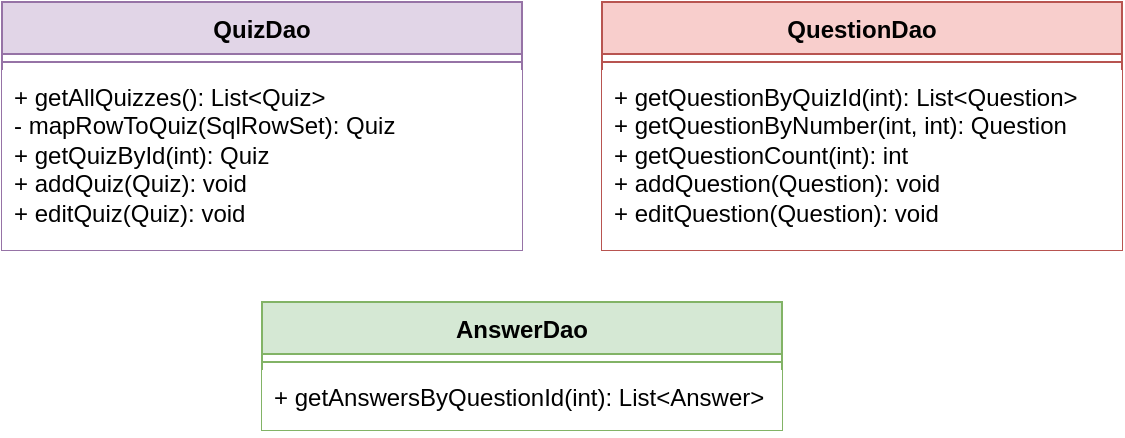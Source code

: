 <mxfile version="24.7.12" pages="4">
  <diagram name="DAO" id="soAHGk2RVzTfSG60JoRj">
    <mxGraphModel dx="792" dy="521" grid="1" gridSize="10" guides="1" tooltips="1" connect="1" arrows="1" fold="1" page="1" pageScale="1" pageWidth="850" pageHeight="1100" math="0" shadow="0">
      <root>
        <mxCell id="0" />
        <mxCell id="1" parent="0" />
        <mxCell id="ma_Q9DZkDKL9ylNNWQoM-1" value="QuizDao" style="swimlane;fontStyle=1;align=center;verticalAlign=top;childLayout=stackLayout;horizontal=1;startSize=26;horizontalStack=0;resizeParent=1;resizeParentMax=0;resizeLast=0;collapsible=1;marginBottom=0;whiteSpace=wrap;html=1;fillColor=#e1d5e7;strokeColor=#9673a6;" parent="1" vertex="1">
          <mxGeometry x="80" y="80" width="260" height="124" as="geometry" />
        </mxCell>
        <mxCell id="ma_Q9DZkDKL9ylNNWQoM-3" value="" style="line;strokeWidth=1;fillColor=none;align=left;verticalAlign=middle;spacingTop=-1;spacingLeft=3;spacingRight=3;rotatable=0;labelPosition=right;points=[];portConstraint=eastwest;strokeColor=inherit;" parent="ma_Q9DZkDKL9ylNNWQoM-1" vertex="1">
          <mxGeometry y="26" width="260" height="8" as="geometry" />
        </mxCell>
        <mxCell id="ma_Q9DZkDKL9ylNNWQoM-4" value="+ getAllQuizzes(): List&amp;lt;Quiz&amp;gt;&lt;div&gt;- mapRowToQuiz(SqlRowSet): Quiz&lt;/div&gt;&lt;div&gt;+ getQuizById(int): Quiz&lt;/div&gt;&lt;div&gt;+ addQuiz(Quiz): void&lt;/div&gt;&lt;div&gt;+ editQuiz(Quiz): void&lt;/div&gt;" style="text;strokeColor=none;fillColor=default;align=left;verticalAlign=top;spacingLeft=4;spacingRight=4;overflow=hidden;rotatable=0;points=[[0,0.5],[1,0.5]];portConstraint=eastwest;whiteSpace=wrap;html=1;" parent="ma_Q9DZkDKL9ylNNWQoM-1" vertex="1">
          <mxGeometry y="34" width="260" height="90" as="geometry" />
        </mxCell>
        <mxCell id="ma_Q9DZkDKL9ylNNWQoM-5" value="QuestionDao" style="swimlane;fontStyle=1;align=center;verticalAlign=top;childLayout=stackLayout;horizontal=1;startSize=26;horizontalStack=0;resizeParent=1;resizeParentMax=0;resizeLast=0;collapsible=1;marginBottom=0;whiteSpace=wrap;html=1;fillColor=#f8cecc;strokeColor=#b85450;" parent="1" vertex="1">
          <mxGeometry x="380" y="80" width="260" height="124" as="geometry" />
        </mxCell>
        <mxCell id="ma_Q9DZkDKL9ylNNWQoM-7" value="" style="line;strokeWidth=1;fillColor=none;align=left;verticalAlign=middle;spacingTop=-1;spacingLeft=3;spacingRight=3;rotatable=0;labelPosition=right;points=[];portConstraint=eastwest;strokeColor=inherit;" parent="ma_Q9DZkDKL9ylNNWQoM-5" vertex="1">
          <mxGeometry y="26" width="260" height="8" as="geometry" />
        </mxCell>
        <mxCell id="ma_Q9DZkDKL9ylNNWQoM-8" value="+ getQuestionByQuizId(int): List&amp;lt;Question&amp;gt;&lt;div&gt;+ getQuestionByNumber(int, int): Question&lt;/div&gt;&lt;div&gt;+ getQuestionCount(int): int&lt;/div&gt;&lt;div&gt;+ addQuestion(Question): void&lt;/div&gt;&lt;div&gt;+ editQuestion(Question): void&lt;/div&gt;" style="text;strokeColor=none;fillColor=default;align=left;verticalAlign=top;spacingLeft=4;spacingRight=4;overflow=hidden;rotatable=0;points=[[0,0.5],[1,0.5]];portConstraint=eastwest;whiteSpace=wrap;html=1;" parent="ma_Q9DZkDKL9ylNNWQoM-5" vertex="1">
          <mxGeometry y="34" width="260" height="90" as="geometry" />
        </mxCell>
        <mxCell id="ma_Q9DZkDKL9ylNNWQoM-9" value="AnswerDao" style="swimlane;fontStyle=1;align=center;verticalAlign=top;childLayout=stackLayout;horizontal=1;startSize=26;horizontalStack=0;resizeParent=1;resizeParentMax=0;resizeLast=0;collapsible=1;marginBottom=0;whiteSpace=wrap;html=1;fillColor=#d5e8d4;strokeColor=#82b366;" parent="1" vertex="1">
          <mxGeometry x="210" y="230" width="260" height="64" as="geometry" />
        </mxCell>
        <mxCell id="ma_Q9DZkDKL9ylNNWQoM-11" value="" style="line;strokeWidth=1;fillColor=none;align=left;verticalAlign=middle;spacingTop=-1;spacingLeft=3;spacingRight=3;rotatable=0;labelPosition=right;points=[];portConstraint=eastwest;strokeColor=inherit;" parent="ma_Q9DZkDKL9ylNNWQoM-9" vertex="1">
          <mxGeometry y="26" width="260" height="8" as="geometry" />
        </mxCell>
        <mxCell id="ma_Q9DZkDKL9ylNNWQoM-12" value="+ getAnswersByQuestionId(int): List&amp;lt;Answer&amp;gt;" style="text;strokeColor=none;fillColor=default;align=left;verticalAlign=top;spacingLeft=4;spacingRight=4;overflow=hidden;rotatable=0;points=[[0,0.5],[1,0.5]];portConstraint=eastwest;whiteSpace=wrap;html=1;" parent="ma_Q9DZkDKL9ylNNWQoM-9" vertex="1">
          <mxGeometry y="34" width="260" height="30" as="geometry" />
        </mxCell>
      </root>
    </mxGraphModel>
  </diagram>
  <diagram id="ls7WrLQnNKbi1zV_KO7f" name="Controllers">
    <mxGraphModel dx="746" dy="491" grid="1" gridSize="10" guides="1" tooltips="1" connect="1" arrows="1" fold="1" page="1" pageScale="1" pageWidth="850" pageHeight="1100" math="0" shadow="0">
      <root>
        <mxCell id="0" />
        <mxCell id="1" parent="0" />
        <mxCell id="rYNKQTvkHmhM2e4mNmR0-1" value="HomeController" style="swimlane;fontStyle=1;align=center;verticalAlign=top;childLayout=stackLayout;horizontal=1;startSize=26;horizontalStack=0;resizeParent=1;resizeParentMax=0;resizeLast=0;collapsible=1;marginBottom=0;whiteSpace=wrap;html=1;" parent="1" vertex="1">
          <mxGeometry x="120" y="80" width="300" height="86" as="geometry" />
        </mxCell>
        <mxCell id="rYNKQTvkHmhM2e4mNmR0-2" value="- quizDao: QuizDao" style="text;strokeColor=none;fillColor=none;align=left;verticalAlign=top;spacingLeft=4;spacingRight=4;overflow=hidden;rotatable=0;points=[[0,0.5],[1,0.5]];portConstraint=eastwest;whiteSpace=wrap;html=1;" parent="rYNKQTvkHmhM2e4mNmR0-1" vertex="1">
          <mxGeometry y="26" width="300" height="26" as="geometry" />
        </mxCell>
        <mxCell id="rYNKQTvkHmhM2e4mNmR0-3" value="" style="line;strokeWidth=1;fillColor=none;align=left;verticalAlign=middle;spacingTop=-1;spacingLeft=3;spacingRight=3;rotatable=0;labelPosition=right;points=[];portConstraint=eastwest;strokeColor=inherit;" parent="rYNKQTvkHmhM2e4mNmR0-1" vertex="1">
          <mxGeometry y="52" width="300" height="8" as="geometry" />
        </mxCell>
        <mxCell id="rYNKQTvkHmhM2e4mNmR0-4" value="+ index(Model): String" style="text;strokeColor=none;fillColor=none;align=left;verticalAlign=top;spacingLeft=4;spacingRight=4;overflow=hidden;rotatable=0;points=[[0,0.5],[1,0.5]];portConstraint=eastwest;whiteSpace=wrap;html=1;" parent="rYNKQTvkHmhM2e4mNmR0-1" vertex="1">
          <mxGeometry y="60" width="300" height="26" as="geometry" />
        </mxCell>
        <mxCell id="rYNKQTvkHmhM2e4mNmR0-5" value="DetailController" style="swimlane;fontStyle=1;align=center;verticalAlign=top;childLayout=stackLayout;horizontal=1;startSize=26;horizontalStack=0;resizeParent=1;resizeParentMax=0;resizeLast=0;collapsible=1;marginBottom=0;whiteSpace=wrap;html=1;" parent="1" vertex="1">
          <mxGeometry x="120" y="300" width="300" height="86" as="geometry" />
        </mxCell>
        <mxCell id="rYNKQTvkHmhM2e4mNmR0-6" value="- quizDao: QuizDao" style="text;strokeColor=none;fillColor=none;align=left;verticalAlign=top;spacingLeft=4;spacingRight=4;overflow=hidden;rotatable=0;points=[[0,0.5],[1,0.5]];portConstraint=eastwest;whiteSpace=wrap;html=1;" parent="rYNKQTvkHmhM2e4mNmR0-5" vertex="1">
          <mxGeometry y="26" width="300" height="26" as="geometry" />
        </mxCell>
        <mxCell id="rYNKQTvkHmhM2e4mNmR0-7" value="" style="line;strokeWidth=1;fillColor=none;align=left;verticalAlign=middle;spacingTop=-1;spacingLeft=3;spacingRight=3;rotatable=0;labelPosition=right;points=[];portConstraint=eastwest;strokeColor=inherit;" parent="rYNKQTvkHmhM2e4mNmR0-5" vertex="1">
          <mxGeometry y="52" width="300" height="8" as="geometry" />
        </mxCell>
        <mxCell id="rYNKQTvkHmhM2e4mNmR0-8" value="+ getQuizName(Model): String" style="text;strokeColor=none;fillColor=none;align=left;verticalAlign=top;spacingLeft=4;spacingRight=4;overflow=hidden;rotatable=0;points=[[0,0.5],[1,0.5]];portConstraint=eastwest;whiteSpace=wrap;html=1;" parent="rYNKQTvkHmhM2e4mNmR0-5" vertex="1">
          <mxGeometry y="60" width="300" height="26" as="geometry" />
        </mxCell>
        <mxCell id="rYNKQTvkHmhM2e4mNmR0-9" value="QuizManagementController" style="swimlane;fontStyle=1;align=center;verticalAlign=top;childLayout=stackLayout;horizontal=1;startSize=26;horizontalStack=0;resizeParent=1;resizeParentMax=0;resizeLast=0;collapsible=1;marginBottom=0;whiteSpace=wrap;html=1;" parent="1" vertex="1">
          <mxGeometry x="440" y="190" width="300" height="86" as="geometry" />
        </mxCell>
        <mxCell id="rYNKQTvkHmhM2e4mNmR0-10" value="- quizDao: QuizDao" style="text;strokeColor=none;fillColor=none;align=left;verticalAlign=top;spacingLeft=4;spacingRight=4;overflow=hidden;rotatable=0;points=[[0,0.5],[1,0.5]];portConstraint=eastwest;whiteSpace=wrap;html=1;" parent="rYNKQTvkHmhM2e4mNmR0-9" vertex="1">
          <mxGeometry y="26" width="300" height="26" as="geometry" />
        </mxCell>
        <mxCell id="rYNKQTvkHmhM2e4mNmR0-11" value="" style="line;strokeWidth=1;fillColor=none;align=left;verticalAlign=middle;spacingTop=-1;spacingLeft=3;spacingRight=3;rotatable=0;labelPosition=right;points=[];portConstraint=eastwest;strokeColor=inherit;" parent="rYNKQTvkHmhM2e4mNmR0-9" vertex="1">
          <mxGeometry y="52" width="300" height="8" as="geometry" />
        </mxCell>
        <mxCell id="rYNKQTvkHmhM2e4mNmR0-12" value="+ getQuizQuestionAnswer(Model): String" style="text;strokeColor=none;fillColor=none;align=left;verticalAlign=top;spacingLeft=4;spacingRight=4;overflow=hidden;rotatable=0;points=[[0,0.5],[1,0.5]];portConstraint=eastwest;whiteSpace=wrap;html=1;" parent="rYNKQTvkHmhM2e4mNmR0-9" vertex="1">
          <mxGeometry y="60" width="300" height="26" as="geometry" />
        </mxCell>
        <mxCell id="rYNKQTvkHmhM2e4mNmR0-13" value="QuizPageApiController" style="swimlane;fontStyle=1;align=center;verticalAlign=top;childLayout=stackLayout;horizontal=1;startSize=26;horizontalStack=0;resizeParent=1;resizeParentMax=0;resizeLast=0;collapsible=1;marginBottom=0;whiteSpace=wrap;html=1;" parent="1" vertex="1">
          <mxGeometry x="120" y="190" width="300" height="86" as="geometry" />
        </mxCell>
        <mxCell id="rYNKQTvkHmhM2e4mNmR0-14" value="- quizDao: QuizDao" style="text;strokeColor=none;fillColor=none;align=left;verticalAlign=top;spacingLeft=4;spacingRight=4;overflow=hidden;rotatable=0;points=[[0,0.5],[1,0.5]];portConstraint=eastwest;whiteSpace=wrap;html=1;" parent="rYNKQTvkHmhM2e4mNmR0-13" vertex="1">
          <mxGeometry y="26" width="300" height="26" as="geometry" />
        </mxCell>
        <mxCell id="rYNKQTvkHmhM2e4mNmR0-15" value="" style="line;strokeWidth=1;fillColor=none;align=left;verticalAlign=middle;spacingTop=-1;spacingLeft=3;spacingRight=3;rotatable=0;labelPosition=right;points=[];portConstraint=eastwest;strokeColor=inherit;" parent="rYNKQTvkHmhM2e4mNmR0-13" vertex="1">
          <mxGeometry y="52" width="300" height="8" as="geometry" />
        </mxCell>
        <mxCell id="rYNKQTvkHmhM2e4mNmR0-16" value="+ getResults(Model): String" style="text;strokeColor=none;fillColor=none;align=left;verticalAlign=top;spacingLeft=4;spacingRight=4;overflow=hidden;rotatable=0;points=[[0,0.5],[1,0.5]];portConstraint=eastwest;whiteSpace=wrap;html=1;" parent="rYNKQTvkHmhM2e4mNmR0-13" vertex="1">
          <mxGeometry y="60" width="300" height="26" as="geometry" />
        </mxCell>
        <mxCell id="Pb5JCV2al7-6g1U-EFZV-1" value="QuizPageController" style="swimlane;fontStyle=1;align=center;verticalAlign=top;childLayout=stackLayout;horizontal=1;startSize=26;horizontalStack=0;resizeParent=1;resizeParentMax=0;resizeLast=0;collapsible=1;marginBottom=0;whiteSpace=wrap;html=1;" vertex="1" parent="1">
          <mxGeometry x="440" y="80" width="300" height="86" as="geometry" />
        </mxCell>
        <mxCell id="Pb5JCV2al7-6g1U-EFZV-2" value="- quizDao: QuizDao" style="text;strokeColor=none;fillColor=none;align=left;verticalAlign=top;spacingLeft=4;spacingRight=4;overflow=hidden;rotatable=0;points=[[0,0.5],[1,0.5]];portConstraint=eastwest;whiteSpace=wrap;html=1;" vertex="1" parent="Pb5JCV2al7-6g1U-EFZV-1">
          <mxGeometry y="26" width="300" height="26" as="geometry" />
        </mxCell>
        <mxCell id="Pb5JCV2al7-6g1U-EFZV-3" value="" style="line;strokeWidth=1;fillColor=none;align=left;verticalAlign=middle;spacingTop=-1;spacingLeft=3;spacingRight=3;rotatable=0;labelPosition=right;points=[];portConstraint=eastwest;strokeColor=inherit;" vertex="1" parent="Pb5JCV2al7-6g1U-EFZV-1">
          <mxGeometry y="52" width="300" height="8" as="geometry" />
        </mxCell>
        <mxCell id="Pb5JCV2al7-6g1U-EFZV-4" value="+ getResults(Model): String" style="text;strokeColor=none;fillColor=none;align=left;verticalAlign=top;spacingLeft=4;spacingRight=4;overflow=hidden;rotatable=0;points=[[0,0.5],[1,0.5]];portConstraint=eastwest;whiteSpace=wrap;html=1;" vertex="1" parent="Pb5JCV2al7-6g1U-EFZV-1">
          <mxGeometry y="60" width="300" height="26" as="geometry" />
        </mxCell>
      </root>
    </mxGraphModel>
  </diagram>
  <diagram id="5lG9NFBBTzyL8iOjgaDS" name="WebPage Flow">
    <mxGraphModel dx="1306" dy="860" grid="1" gridSize="10" guides="1" tooltips="1" connect="1" arrows="1" fold="1" page="1" pageScale="1" pageWidth="1100" pageHeight="850" math="0" shadow="0">
      <root>
        <mxCell id="0" />
        <mxCell id="1" parent="0" />
        <mxCell id="wulPoyFBWI3JxSMRjzNL-3" value="" style="edgeStyle=orthogonalEdgeStyle;rounded=0;orthogonalLoop=1;jettySize=auto;html=1;" parent="1" source="wulPoyFBWI3JxSMRjzNL-1" target="wulPoyFBWI3JxSMRjzNL-2" edge="1">
          <mxGeometry relative="1" as="geometry" />
        </mxCell>
        <mxCell id="wulPoyFBWI3JxSMRjzNL-5" value="" style="edgeStyle=orthogonalEdgeStyle;rounded=0;orthogonalLoop=1;jettySize=auto;html=1;" parent="1" source="wulPoyFBWI3JxSMRjzNL-1" target="wulPoyFBWI3JxSMRjzNL-4" edge="1">
          <mxGeometry relative="1" as="geometry" />
        </mxCell>
        <mxCell id="wulPoyFBWI3JxSMRjzNL-1" value="Home Page" style="html=1;whiteSpace=wrap;fillColor=#dae8fc;strokeColor=#6c8ebf;" parent="1" vertex="1">
          <mxGeometry x="190" y="170" width="110" height="50" as="geometry" />
        </mxCell>
        <mxCell id="wulPoyFBWI3JxSMRjzNL-11" value="" style="edgeStyle=orthogonalEdgeStyle;rounded=0;orthogonalLoop=1;jettySize=auto;html=1;" parent="1" source="wulPoyFBWI3JxSMRjzNL-2" target="wulPoyFBWI3JxSMRjzNL-10" edge="1">
          <mxGeometry relative="1" as="geometry" />
        </mxCell>
        <mxCell id="wulPoyFBWI3JxSMRjzNL-2" value="Quiz 2" style="whiteSpace=wrap;html=1;" parent="1" vertex="1">
          <mxGeometry x="310" y="240" width="120" height="60" as="geometry" />
        </mxCell>
        <mxCell id="wulPoyFBWI3JxSMRjzNL-7" value="" style="edgeStyle=orthogonalEdgeStyle;rounded=0;orthogonalLoop=1;jettySize=auto;html=1;" parent="1" source="wulPoyFBWI3JxSMRjzNL-4" target="wulPoyFBWI3JxSMRjzNL-6" edge="1">
          <mxGeometry relative="1" as="geometry" />
        </mxCell>
        <mxCell id="wulPoyFBWI3JxSMRjzNL-4" value="Quiz 1" style="whiteSpace=wrap;html=1;" parent="1" vertex="1">
          <mxGeometry x="60" y="240" width="120" height="60" as="geometry" />
        </mxCell>
        <mxCell id="wulPoyFBWI3JxSMRjzNL-9" value="" style="edgeStyle=orthogonalEdgeStyle;rounded=0;orthogonalLoop=1;jettySize=auto;html=1;" parent="1" source="wulPoyFBWI3JxSMRjzNL-6" target="wulPoyFBWI3JxSMRjzNL-8" edge="1">
          <mxGeometry relative="1" as="geometry" />
        </mxCell>
        <mxCell id="wulPoyFBWI3JxSMRjzNL-6" value="Question &amp;amp; Answer" style="whiteSpace=wrap;html=1;" parent="1" vertex="1">
          <mxGeometry x="60" y="330" width="120" height="60" as="geometry" />
        </mxCell>
        <mxCell id="wulPoyFBWI3JxSMRjzNL-8" value="Result" style="whiteSpace=wrap;html=1;" parent="1" vertex="1">
          <mxGeometry x="60" y="420" width="120" height="60" as="geometry" />
        </mxCell>
        <mxCell id="wulPoyFBWI3JxSMRjzNL-13" value="" style="edgeStyle=orthogonalEdgeStyle;rounded=0;orthogonalLoop=1;jettySize=auto;html=1;" parent="1" source="wulPoyFBWI3JxSMRjzNL-10" target="wulPoyFBWI3JxSMRjzNL-12" edge="1">
          <mxGeometry relative="1" as="geometry" />
        </mxCell>
        <mxCell id="wulPoyFBWI3JxSMRjzNL-10" value="Question &amp;amp; Answer" style="whiteSpace=wrap;html=1;" parent="1" vertex="1">
          <mxGeometry x="310" y="330" width="120" height="60" as="geometry" />
        </mxCell>
        <mxCell id="wulPoyFBWI3JxSMRjzNL-12" value="Result" style="whiteSpace=wrap;html=1;" parent="1" vertex="1">
          <mxGeometry x="310" y="420" width="120" height="60" as="geometry" />
        </mxCell>
        <mxCell id="RQixRNtty0hlfD8ZV_bc-3" value="" style="edgeStyle=orthogonalEdgeStyle;rounded=0;orthogonalLoop=1;jettySize=auto;html=1;" parent="1" source="RQixRNtty0hlfD8ZV_bc-1" target="RQixRNtty0hlfD8ZV_bc-2" edge="1">
          <mxGeometry relative="1" as="geometry" />
        </mxCell>
        <mxCell id="RQixRNtty0hlfD8ZV_bc-5" value="" style="edgeStyle=orthogonalEdgeStyle;rounded=0;orthogonalLoop=1;jettySize=auto;html=1;" parent="1" source="RQixRNtty0hlfD8ZV_bc-1" target="RQixRNtty0hlfD8ZV_bc-4" edge="1">
          <mxGeometry relative="1" as="geometry" />
        </mxCell>
        <mxCell id="RQixRNtty0hlfD8ZV_bc-7" value="" style="edgeStyle=orthogonalEdgeStyle;rounded=0;orthogonalLoop=1;jettySize=auto;html=1;" parent="1" source="RQixRNtty0hlfD8ZV_bc-1" target="RQixRNtty0hlfD8ZV_bc-6" edge="1">
          <mxGeometry relative="1" as="geometry" />
        </mxCell>
        <mxCell id="RQixRNtty0hlfD8ZV_bc-1" value="Quizzes" style="html=1;whiteSpace=wrap;fillColor=#d5e8d4;strokeColor=#82b366;" parent="1" vertex="1">
          <mxGeometry x="640" y="170" width="110" height="50" as="geometry" />
        </mxCell>
        <mxCell id="RQixRNtty0hlfD8ZV_bc-2" value="Edit Quiz" style="whiteSpace=wrap;html=1;" parent="1" vertex="1">
          <mxGeometry x="635" y="260" width="120" height="60" as="geometry" />
        </mxCell>
        <mxCell id="RQixRNtty0hlfD8ZV_bc-4" value="Add Quiz" style="whiteSpace=wrap;html=1;" parent="1" vertex="1">
          <mxGeometry x="470" y="260" width="120" height="60" as="geometry" />
        </mxCell>
        <mxCell id="RQixRNtty0hlfD8ZV_bc-9" value="" style="edgeStyle=orthogonalEdgeStyle;rounded=0;orthogonalLoop=1;jettySize=auto;html=1;" parent="1" source="RQixRNtty0hlfD8ZV_bc-6" target="RQixRNtty0hlfD8ZV_bc-8" edge="1">
          <mxGeometry relative="1" as="geometry">
            <Array as="points">
              <mxPoint x="830" y="340" />
              <mxPoint x="710" y="340" />
            </Array>
          </mxGeometry>
        </mxCell>
        <mxCell id="RQixRNtty0hlfD8ZV_bc-11" value="" style="edgeStyle=orthogonalEdgeStyle;rounded=0;orthogonalLoop=1;jettySize=auto;html=1;" parent="1" source="RQixRNtty0hlfD8ZV_bc-6" target="RQixRNtty0hlfD8ZV_bc-10" edge="1">
          <mxGeometry relative="1" as="geometry">
            <Array as="points">
              <mxPoint x="860" y="340" />
              <mxPoint x="860" y="340" />
            </Array>
          </mxGeometry>
        </mxCell>
        <mxCell id="NCMAyPPC_KEb3NLt_X_V-5" value="" style="edgeStyle=orthogonalEdgeStyle;rounded=0;orthogonalLoop=1;jettySize=auto;html=1;exitX=0.75;exitY=1;exitDx=0;exitDy=0;" edge="1" parent="1" source="RQixRNtty0hlfD8ZV_bc-6" target="NCMAyPPC_KEb3NLt_X_V-4">
          <mxGeometry relative="1" as="geometry">
            <Array as="points">
              <mxPoint x="900" y="320" />
              <mxPoint x="900" y="340" />
              <mxPoint x="1010" y="340" />
            </Array>
          </mxGeometry>
        </mxCell>
        <mxCell id="RQixRNtty0hlfD8ZV_bc-6" value="Quiz Details" style="whiteSpace=wrap;html=1;fillColor=#d5e8d4;strokeColor=#82b366;" parent="1" vertex="1">
          <mxGeometry x="800" y="260" width="120" height="60" as="geometry" />
        </mxCell>
        <mxCell id="RQixRNtty0hlfD8ZV_bc-8" value="Add Question" style="whiteSpace=wrap;html=1;" parent="1" vertex="1">
          <mxGeometry x="650" y="360" width="120" height="60" as="geometry" />
        </mxCell>
        <mxCell id="RQixRNtty0hlfD8ZV_bc-10" value="Edit Question" style="whiteSpace=wrap;html=1;" parent="1" vertex="1">
          <mxGeometry x="800" y="360" width="120" height="60" as="geometry" />
        </mxCell>
        <mxCell id="NCMAyPPC_KEb3NLt_X_V-2" style="edgeStyle=orthogonalEdgeStyle;rounded=0;orthogonalLoop=1;jettySize=auto;html=1;exitX=0;exitY=1;exitDx=0;exitDy=0;entryX=0.5;entryY=0;entryDx=0;entryDy=0;" edge="1" parent="1" source="NCMAyPPC_KEb3NLt_X_V-1" target="wulPoyFBWI3JxSMRjzNL-1">
          <mxGeometry relative="1" as="geometry">
            <Array as="points">
              <mxPoint x="400" y="120" />
              <mxPoint x="400" y="145" />
              <mxPoint x="245" y="145" />
            </Array>
          </mxGeometry>
        </mxCell>
        <mxCell id="NCMAyPPC_KEb3NLt_X_V-3" style="edgeStyle=orthogonalEdgeStyle;rounded=0;orthogonalLoop=1;jettySize=auto;html=1;exitX=1;exitY=1;exitDx=0;exitDy=0;entryX=0.5;entryY=0;entryDx=0;entryDy=0;" edge="1" parent="1" source="NCMAyPPC_KEb3NLt_X_V-1" target="RQixRNtty0hlfD8ZV_bc-1">
          <mxGeometry relative="1" as="geometry">
            <Array as="points">
              <mxPoint x="540" y="120" />
              <mxPoint x="540" y="145" />
              <mxPoint x="695" y="145" />
            </Array>
          </mxGeometry>
        </mxCell>
        <mxCell id="NCMAyPPC_KEb3NLt_X_V-1" value="Navigation Bar" style="rounded=0;whiteSpace=wrap;html=1;fillColor=#fff2cc;strokeColor=#d6b656;" vertex="1" parent="1">
          <mxGeometry x="230" y="60" width="480" height="60" as="geometry" />
        </mxCell>
        <mxCell id="NCMAyPPC_KEb3NLt_X_V-4" value="Question Details" style="whiteSpace=wrap;html=1;fillColor=#d5e8d4;strokeColor=#82b366;" vertex="1" parent="1">
          <mxGeometry x="950" y="360" width="120" height="60" as="geometry" />
        </mxCell>
      </root>
    </mxGraphModel>
  </diagram>
  <diagram id="V1u8Yhb5SG6OiQEIfKNM" name="Database Diagrams">
    <mxGraphModel dx="1306" dy="860" grid="1" gridSize="10" guides="1" tooltips="1" connect="1" arrows="1" fold="1" page="1" pageScale="1" pageWidth="850" pageHeight="1100" background="#ffffff" math="0" shadow="0">
      <root>
        <mxCell id="0" />
        <mxCell id="1" parent="0" />
        <mxCell id="GBU3BBBHvTTnTFM9qpi5-10" value="Quiz" style="shape=table;startSize=30;container=1;collapsible=1;childLayout=tableLayout;fixedRows=1;rowLines=0;fontStyle=1;align=center;resizeLast=1;html=1;fillColor=#e1d5e7;strokeColor=#9673a6;" parent="1" vertex="1">
          <mxGeometry x="150" y="230" width="280" height="120" as="geometry" />
        </mxCell>
        <mxCell id="GBU3BBBHvTTnTFM9qpi5-11" value="" style="shape=tableRow;horizontal=0;startSize=0;swimlaneHead=0;swimlaneBody=0;fillColor=none;collapsible=0;dropTarget=0;points=[[0,0.5],[1,0.5]];portConstraint=eastwest;top=0;left=0;right=0;bottom=1;" parent="GBU3BBBHvTTnTFM9qpi5-10" vertex="1">
          <mxGeometry y="30" width="280" height="30" as="geometry" />
        </mxCell>
        <mxCell id="GBU3BBBHvTTnTFM9qpi5-12" value="PK" style="shape=partialRectangle;connectable=0;fillColor=#e1d5e7;top=0;left=0;bottom=0;right=0;fontStyle=1;overflow=hidden;whiteSpace=wrap;html=1;strokeColor=#9673a6;" parent="GBU3BBBHvTTnTFM9qpi5-11" vertex="1">
          <mxGeometry width="30" height="30" as="geometry">
            <mxRectangle width="30" height="30" as="alternateBounds" />
          </mxGeometry>
        </mxCell>
        <mxCell id="GBU3BBBHvTTnTFM9qpi5-13" value="quiz_id" style="shape=partialRectangle;connectable=0;fillColor=none;top=0;left=0;bottom=0;right=0;align=left;spacingLeft=6;fontStyle=1;overflow=hidden;whiteSpace=wrap;html=1;" parent="GBU3BBBHvTTnTFM9qpi5-11" vertex="1">
          <mxGeometry x="30" width="150" height="30" as="geometry">
            <mxRectangle width="150" height="30" as="alternateBounds" />
          </mxGeometry>
        </mxCell>
        <mxCell id="GBU3BBBHvTTnTFM9qpi5-14" value="int" style="shape=partialRectangle;connectable=0;fillColor=none;top=0;left=0;bottom=0;right=0;align=left;spacingLeft=6;fontStyle=1;overflow=hidden;whiteSpace=wrap;html=1;" parent="GBU3BBBHvTTnTFM9qpi5-11" vertex="1">
          <mxGeometry x="180" width="100" height="30" as="geometry">
            <mxRectangle width="100" height="30" as="alternateBounds" />
          </mxGeometry>
        </mxCell>
        <mxCell id="GBU3BBBHvTTnTFM9qpi5-15" value="" style="shape=tableRow;horizontal=0;startSize=0;swimlaneHead=0;swimlaneBody=0;fillColor=none;collapsible=0;dropTarget=0;points=[[0,0.5],[1,0.5]];portConstraint=eastwest;top=0;left=0;right=0;bottom=0;" parent="GBU3BBBHvTTnTFM9qpi5-10" vertex="1">
          <mxGeometry y="60" width="280" height="30" as="geometry" />
        </mxCell>
        <mxCell id="GBU3BBBHvTTnTFM9qpi5-16" value="" style="shape=partialRectangle;connectable=0;fillColor=none;top=0;left=0;bottom=0;right=0;editable=1;overflow=hidden;whiteSpace=wrap;html=1;" parent="GBU3BBBHvTTnTFM9qpi5-15" vertex="1">
          <mxGeometry width="30" height="30" as="geometry">
            <mxRectangle width="30" height="30" as="alternateBounds" />
          </mxGeometry>
        </mxCell>
        <mxCell id="GBU3BBBHvTTnTFM9qpi5-17" value="quiz_title" style="shape=partialRectangle;connectable=0;fillColor=none;top=0;left=0;bottom=0;right=0;align=left;spacingLeft=6;overflow=hidden;whiteSpace=wrap;html=1;" parent="GBU3BBBHvTTnTFM9qpi5-15" vertex="1">
          <mxGeometry x="30" width="150" height="30" as="geometry">
            <mxRectangle width="150" height="30" as="alternateBounds" />
          </mxGeometry>
        </mxCell>
        <mxCell id="GBU3BBBHvTTnTFM9qpi5-18" value="varchar(255)" style="shape=partialRectangle;connectable=0;fillColor=none;top=0;left=0;bottom=0;right=0;align=left;spacingLeft=6;overflow=hidden;whiteSpace=wrap;html=1;" parent="GBU3BBBHvTTnTFM9qpi5-15" vertex="1">
          <mxGeometry x="180" width="100" height="30" as="geometry">
            <mxRectangle width="100" height="30" as="alternateBounds" />
          </mxGeometry>
        </mxCell>
        <mxCell id="GBU3BBBHvTTnTFM9qpi5-19" style="shape=tableRow;horizontal=0;startSize=0;swimlaneHead=0;swimlaneBody=0;fillColor=none;collapsible=0;dropTarget=0;points=[[0,0.5],[1,0.5]];portConstraint=eastwest;top=0;left=0;right=0;bottom=0;" parent="GBU3BBBHvTTnTFM9qpi5-10" vertex="1">
          <mxGeometry y="90" width="280" height="30" as="geometry" />
        </mxCell>
        <mxCell id="GBU3BBBHvTTnTFM9qpi5-20" value="" style="shape=partialRectangle;connectable=0;top=0;left=0;bottom=0;right=0;editable=1;overflow=hidden;whiteSpace=wrap;html=1;fillColor=none;" parent="GBU3BBBHvTTnTFM9qpi5-19" vertex="1">
          <mxGeometry width="30" height="30" as="geometry">
            <mxRectangle width="30" height="30" as="alternateBounds" />
          </mxGeometry>
        </mxCell>
        <mxCell id="GBU3BBBHvTTnTFM9qpi5-21" value="is_live" style="shape=partialRectangle;connectable=0;fillColor=none;top=0;left=0;bottom=0;right=0;align=left;spacingLeft=6;overflow=hidden;whiteSpace=wrap;html=1;" parent="GBU3BBBHvTTnTFM9qpi5-19" vertex="1">
          <mxGeometry x="30" width="150" height="30" as="geometry">
            <mxRectangle width="150" height="30" as="alternateBounds" />
          </mxGeometry>
        </mxCell>
        <mxCell id="GBU3BBBHvTTnTFM9qpi5-22" value="tinyint(1)" style="shape=partialRectangle;connectable=0;fillColor=none;top=0;left=0;bottom=0;right=0;align=left;spacingLeft=6;overflow=hidden;whiteSpace=wrap;html=1;" parent="GBU3BBBHvTTnTFM9qpi5-19" vertex="1">
          <mxGeometry x="180" width="100" height="30" as="geometry">
            <mxRectangle width="100" height="30" as="alternateBounds" />
          </mxGeometry>
        </mxCell>
        <mxCell id="GBU3BBBHvTTnTFM9qpi5-27" value="Question" style="shape=table;startSize=30;container=1;collapsible=1;childLayout=tableLayout;fixedRows=1;rowLines=0;fontStyle=1;align=center;resizeLast=1;html=1;fillColor=#f8cecc;strokeColor=#b85450;" parent="1" vertex="1">
          <mxGeometry x="470" y="230" width="280" height="150" as="geometry" />
        </mxCell>
        <mxCell id="GBU3BBBHvTTnTFM9qpi5-28" value="" style="shape=tableRow;horizontal=0;startSize=0;swimlaneHead=0;swimlaneBody=0;fillColor=none;collapsible=0;dropTarget=0;points=[[0,0.5],[1,0.5]];portConstraint=eastwest;top=0;left=0;right=0;bottom=1;" parent="GBU3BBBHvTTnTFM9qpi5-27" vertex="1">
          <mxGeometry y="30" width="280" height="30" as="geometry" />
        </mxCell>
        <mxCell id="GBU3BBBHvTTnTFM9qpi5-29" value="PK" style="shape=partialRectangle;connectable=0;fillColor=#f8cecc;top=0;left=0;bottom=0;right=0;fontStyle=1;overflow=hidden;whiteSpace=wrap;html=1;strokeColor=#b85450;" parent="GBU3BBBHvTTnTFM9qpi5-28" vertex="1">
          <mxGeometry width="30" height="30" as="geometry">
            <mxRectangle width="30" height="30" as="alternateBounds" />
          </mxGeometry>
        </mxCell>
        <mxCell id="GBU3BBBHvTTnTFM9qpi5-30" value="question_id" style="shape=partialRectangle;connectable=0;fillColor=none;top=0;left=0;bottom=0;right=0;align=left;spacingLeft=6;fontStyle=1;overflow=hidden;whiteSpace=wrap;html=1;" parent="GBU3BBBHvTTnTFM9qpi5-28" vertex="1">
          <mxGeometry x="30" width="150" height="30" as="geometry">
            <mxRectangle width="150" height="30" as="alternateBounds" />
          </mxGeometry>
        </mxCell>
        <mxCell id="GBU3BBBHvTTnTFM9qpi5-31" value="int" style="shape=partialRectangle;connectable=0;fillColor=none;top=0;left=0;bottom=0;right=0;align=left;spacingLeft=6;fontStyle=1;overflow=hidden;whiteSpace=wrap;html=1;" parent="GBU3BBBHvTTnTFM9qpi5-28" vertex="1">
          <mxGeometry x="180" width="100" height="30" as="geometry">
            <mxRectangle width="100" height="30" as="alternateBounds" />
          </mxGeometry>
        </mxCell>
        <mxCell id="GBU3BBBHvTTnTFM9qpi5-32" value="" style="shape=tableRow;horizontal=0;startSize=0;swimlaneHead=0;swimlaneBody=0;fillColor=none;collapsible=0;dropTarget=0;points=[[0,0.5],[1,0.5]];portConstraint=eastwest;top=0;left=0;right=0;bottom=0;" parent="GBU3BBBHvTTnTFM9qpi5-27" vertex="1">
          <mxGeometry y="60" width="280" height="30" as="geometry" />
        </mxCell>
        <mxCell id="GBU3BBBHvTTnTFM9qpi5-33" value="FK" style="shape=partialRectangle;connectable=0;fillColor=none;top=0;left=0;bottom=0;right=0;editable=1;overflow=hidden;whiteSpace=wrap;html=1;" parent="GBU3BBBHvTTnTFM9qpi5-32" vertex="1">
          <mxGeometry width="30" height="30" as="geometry">
            <mxRectangle width="30" height="30" as="alternateBounds" />
          </mxGeometry>
        </mxCell>
        <mxCell id="GBU3BBBHvTTnTFM9qpi5-34" value="quiz_id" style="shape=partialRectangle;connectable=0;fillColor=none;top=0;left=0;bottom=0;right=0;align=left;spacingLeft=6;overflow=hidden;whiteSpace=wrap;html=1;" parent="GBU3BBBHvTTnTFM9qpi5-32" vertex="1">
          <mxGeometry x="30" width="150" height="30" as="geometry">
            <mxRectangle width="150" height="30" as="alternateBounds" />
          </mxGeometry>
        </mxCell>
        <mxCell id="GBU3BBBHvTTnTFM9qpi5-35" value="int" style="shape=partialRectangle;connectable=0;fillColor=none;top=0;left=0;bottom=0;right=0;align=left;spacingLeft=6;overflow=hidden;whiteSpace=wrap;html=1;" parent="GBU3BBBHvTTnTFM9qpi5-32" vertex="1">
          <mxGeometry x="180" width="100" height="30" as="geometry">
            <mxRectangle width="100" height="30" as="alternateBounds" />
          </mxGeometry>
        </mxCell>
        <mxCell id="GBU3BBBHvTTnTFM9qpi5-36" style="shape=tableRow;horizontal=0;startSize=0;swimlaneHead=0;swimlaneBody=0;fillColor=none;collapsible=0;dropTarget=0;points=[[0,0.5],[1,0.5]];portConstraint=eastwest;top=0;left=0;right=0;bottom=0;" parent="GBU3BBBHvTTnTFM9qpi5-27" vertex="1">
          <mxGeometry y="90" width="280" height="30" as="geometry" />
        </mxCell>
        <mxCell id="GBU3BBBHvTTnTFM9qpi5-37" value="" style="shape=partialRectangle;connectable=0;top=0;left=0;bottom=0;right=0;editable=1;overflow=hidden;whiteSpace=wrap;html=1;fillColor=none;" parent="GBU3BBBHvTTnTFM9qpi5-36" vertex="1">
          <mxGeometry width="30" height="30" as="geometry">
            <mxRectangle width="30" height="30" as="alternateBounds" />
          </mxGeometry>
        </mxCell>
        <mxCell id="GBU3BBBHvTTnTFM9qpi5-38" value="question_number" style="shape=partialRectangle;connectable=0;fillColor=none;top=0;left=0;bottom=0;right=0;align=left;spacingLeft=6;overflow=hidden;whiteSpace=wrap;html=1;" parent="GBU3BBBHvTTnTFM9qpi5-36" vertex="1">
          <mxGeometry x="30" width="150" height="30" as="geometry">
            <mxRectangle width="150" height="30" as="alternateBounds" />
          </mxGeometry>
        </mxCell>
        <mxCell id="GBU3BBBHvTTnTFM9qpi5-39" value="int" style="shape=partialRectangle;connectable=0;fillColor=none;top=0;left=0;bottom=0;right=0;align=left;spacingLeft=6;overflow=hidden;whiteSpace=wrap;html=1;" parent="GBU3BBBHvTTnTFM9qpi5-36" vertex="1">
          <mxGeometry x="180" width="100" height="30" as="geometry">
            <mxRectangle width="100" height="30" as="alternateBounds" />
          </mxGeometry>
        </mxCell>
        <mxCell id="GBU3BBBHvTTnTFM9qpi5-40" value="" style="shape=tableRow;horizontal=0;startSize=0;swimlaneHead=0;swimlaneBody=0;fillColor=none;collapsible=0;dropTarget=0;points=[[0,0.5],[1,0.5]];portConstraint=eastwest;top=0;left=0;right=0;bottom=0;" parent="GBU3BBBHvTTnTFM9qpi5-27" vertex="1">
          <mxGeometry y="120" width="280" height="30" as="geometry" />
        </mxCell>
        <mxCell id="GBU3BBBHvTTnTFM9qpi5-41" value="" style="shape=partialRectangle;connectable=0;fillColor=none;top=0;left=0;bottom=0;right=0;editable=1;overflow=hidden;whiteSpace=wrap;html=1;" parent="GBU3BBBHvTTnTFM9qpi5-40" vertex="1">
          <mxGeometry width="30" height="30" as="geometry">
            <mxRectangle width="30" height="30" as="alternateBounds" />
          </mxGeometry>
        </mxCell>
        <mxCell id="GBU3BBBHvTTnTFM9qpi5-42" value="question_text" style="shape=partialRectangle;connectable=0;fillColor=none;top=0;left=0;bottom=0;right=0;align=left;spacingLeft=6;overflow=hidden;whiteSpace=wrap;html=1;" parent="GBU3BBBHvTTnTFM9qpi5-40" vertex="1">
          <mxGeometry x="30" width="150" height="30" as="geometry">
            <mxRectangle width="150" height="30" as="alternateBounds" />
          </mxGeometry>
        </mxCell>
        <mxCell id="GBU3BBBHvTTnTFM9qpi5-43" value="varchar(2000)" style="shape=partialRectangle;connectable=0;fillColor=none;top=0;left=0;bottom=0;right=0;align=left;spacingLeft=6;overflow=hidden;whiteSpace=wrap;html=1;" parent="GBU3BBBHvTTnTFM9qpi5-40" vertex="1">
          <mxGeometry x="180" width="100" height="30" as="geometry">
            <mxRectangle width="100" height="30" as="alternateBounds" />
          </mxGeometry>
        </mxCell>
        <mxCell id="GBU3BBBHvTTnTFM9qpi5-44" value="Answer" style="shape=table;startSize=30;container=1;collapsible=1;childLayout=tableLayout;fixedRows=1;rowLines=0;fontStyle=1;align=center;resizeLast=1;html=1;fillColor=#d5e8d4;strokeColor=#82b366;" parent="1" vertex="1">
          <mxGeometry x="790" y="230" width="280" height="150" as="geometry" />
        </mxCell>
        <mxCell id="GBU3BBBHvTTnTFM9qpi5-45" value="" style="shape=tableRow;horizontal=0;startSize=0;swimlaneHead=0;swimlaneBody=0;fillColor=none;collapsible=0;dropTarget=0;points=[[0,0.5],[1,0.5]];portConstraint=eastwest;top=0;left=0;right=0;bottom=1;" parent="GBU3BBBHvTTnTFM9qpi5-44" vertex="1">
          <mxGeometry y="30" width="280" height="30" as="geometry" />
        </mxCell>
        <mxCell id="GBU3BBBHvTTnTFM9qpi5-46" value="PK" style="shape=partialRectangle;connectable=0;fillColor=#d5e8d4;top=0;left=0;bottom=0;right=0;fontStyle=1;overflow=hidden;whiteSpace=wrap;html=1;strokeColor=#82b366;" parent="GBU3BBBHvTTnTFM9qpi5-45" vertex="1">
          <mxGeometry width="30" height="30" as="geometry">
            <mxRectangle width="30" height="30" as="alternateBounds" />
          </mxGeometry>
        </mxCell>
        <mxCell id="GBU3BBBHvTTnTFM9qpi5-47" value="answer_id" style="shape=partialRectangle;connectable=0;fillColor=none;top=0;left=0;bottom=0;right=0;align=left;spacingLeft=6;fontStyle=1;overflow=hidden;whiteSpace=wrap;html=1;" parent="GBU3BBBHvTTnTFM9qpi5-45" vertex="1">
          <mxGeometry x="30" width="150" height="30" as="geometry">
            <mxRectangle width="150" height="30" as="alternateBounds" />
          </mxGeometry>
        </mxCell>
        <mxCell id="GBU3BBBHvTTnTFM9qpi5-48" value="int" style="shape=partialRectangle;connectable=0;fillColor=none;top=0;left=0;bottom=0;right=0;align=left;spacingLeft=6;fontStyle=1;overflow=hidden;whiteSpace=wrap;html=1;" parent="GBU3BBBHvTTnTFM9qpi5-45" vertex="1">
          <mxGeometry x="180" width="100" height="30" as="geometry">
            <mxRectangle width="100" height="30" as="alternateBounds" />
          </mxGeometry>
        </mxCell>
        <mxCell id="GBU3BBBHvTTnTFM9qpi5-49" value="" style="shape=tableRow;horizontal=0;startSize=0;swimlaneHead=0;swimlaneBody=0;fillColor=none;collapsible=0;dropTarget=0;points=[[0,0.5],[1,0.5]];portConstraint=eastwest;top=0;left=0;right=0;bottom=0;" parent="GBU3BBBHvTTnTFM9qpi5-44" vertex="1">
          <mxGeometry y="60" width="280" height="30" as="geometry" />
        </mxCell>
        <mxCell id="GBU3BBBHvTTnTFM9qpi5-50" value="FK" style="shape=partialRectangle;connectable=0;fillColor=none;top=0;left=0;bottom=0;right=0;editable=1;overflow=hidden;whiteSpace=wrap;html=1;" parent="GBU3BBBHvTTnTFM9qpi5-49" vertex="1">
          <mxGeometry width="30" height="30" as="geometry">
            <mxRectangle width="30" height="30" as="alternateBounds" />
          </mxGeometry>
        </mxCell>
        <mxCell id="GBU3BBBHvTTnTFM9qpi5-51" value="question_id" style="shape=partialRectangle;connectable=0;fillColor=none;top=0;left=0;bottom=0;right=0;align=left;spacingLeft=6;overflow=hidden;whiteSpace=wrap;html=1;" parent="GBU3BBBHvTTnTFM9qpi5-49" vertex="1">
          <mxGeometry x="30" width="150" height="30" as="geometry">
            <mxRectangle width="150" height="30" as="alternateBounds" />
          </mxGeometry>
        </mxCell>
        <mxCell id="GBU3BBBHvTTnTFM9qpi5-52" value="int" style="shape=partialRectangle;connectable=0;fillColor=none;top=0;left=0;bottom=0;right=0;align=left;spacingLeft=6;overflow=hidden;whiteSpace=wrap;html=1;" parent="GBU3BBBHvTTnTFM9qpi5-49" vertex="1">
          <mxGeometry x="180" width="100" height="30" as="geometry">
            <mxRectangle width="100" height="30" as="alternateBounds" />
          </mxGeometry>
        </mxCell>
        <mxCell id="GBU3BBBHvTTnTFM9qpi5-53" style="shape=tableRow;horizontal=0;startSize=0;swimlaneHead=0;swimlaneBody=0;fillColor=none;collapsible=0;dropTarget=0;points=[[0,0.5],[1,0.5]];portConstraint=eastwest;top=0;left=0;right=0;bottom=0;" parent="GBU3BBBHvTTnTFM9qpi5-44" vertex="1">
          <mxGeometry y="90" width="280" height="30" as="geometry" />
        </mxCell>
        <mxCell id="GBU3BBBHvTTnTFM9qpi5-54" value="" style="shape=partialRectangle;connectable=0;top=0;left=0;bottom=0;right=0;editable=1;overflow=hidden;whiteSpace=wrap;html=1;fillColor=none;" parent="GBU3BBBHvTTnTFM9qpi5-53" vertex="1">
          <mxGeometry width="30" height="30" as="geometry">
            <mxRectangle width="30" height="30" as="alternateBounds" />
          </mxGeometry>
        </mxCell>
        <mxCell id="GBU3BBBHvTTnTFM9qpi5-55" value="answer_text" style="shape=partialRectangle;connectable=0;fillColor=none;top=0;left=0;bottom=0;right=0;align=left;spacingLeft=6;overflow=hidden;whiteSpace=wrap;html=1;" parent="GBU3BBBHvTTnTFM9qpi5-53" vertex="1">
          <mxGeometry x="30" width="150" height="30" as="geometry">
            <mxRectangle width="150" height="30" as="alternateBounds" />
          </mxGeometry>
        </mxCell>
        <mxCell id="GBU3BBBHvTTnTFM9qpi5-56" value="varchar(2000)" style="shape=partialRectangle;connectable=0;fillColor=none;top=0;left=0;bottom=0;right=0;align=left;spacingLeft=6;overflow=hidden;whiteSpace=wrap;html=1;" parent="GBU3BBBHvTTnTFM9qpi5-53" vertex="1">
          <mxGeometry x="180" width="100" height="30" as="geometry">
            <mxRectangle width="100" height="30" as="alternateBounds" />
          </mxGeometry>
        </mxCell>
        <mxCell id="GBU3BBBHvTTnTFM9qpi5-57" value="" style="shape=tableRow;horizontal=0;startSize=0;swimlaneHead=0;swimlaneBody=0;fillColor=none;collapsible=0;dropTarget=0;points=[[0,0.5],[1,0.5]];portConstraint=eastwest;top=0;left=0;right=0;bottom=0;" parent="GBU3BBBHvTTnTFM9qpi5-44" vertex="1">
          <mxGeometry y="120" width="280" height="30" as="geometry" />
        </mxCell>
        <mxCell id="GBU3BBBHvTTnTFM9qpi5-58" value="" style="shape=partialRectangle;connectable=0;fillColor=none;top=0;left=0;bottom=0;right=0;editable=1;overflow=hidden;whiteSpace=wrap;html=1;" parent="GBU3BBBHvTTnTFM9qpi5-57" vertex="1">
          <mxGeometry width="30" height="30" as="geometry">
            <mxRectangle width="30" height="30" as="alternateBounds" />
          </mxGeometry>
        </mxCell>
        <mxCell id="GBU3BBBHvTTnTFM9qpi5-59" value="is_correct" style="shape=partialRectangle;connectable=0;fillColor=none;top=0;left=0;bottom=0;right=0;align=left;spacingLeft=6;overflow=hidden;whiteSpace=wrap;html=1;" parent="GBU3BBBHvTTnTFM9qpi5-57" vertex="1">
          <mxGeometry x="30" width="150" height="30" as="geometry">
            <mxRectangle width="150" height="30" as="alternateBounds" />
          </mxGeometry>
        </mxCell>
        <mxCell id="GBU3BBBHvTTnTFM9qpi5-60" value="tinyint(1)" style="shape=partialRectangle;connectable=0;fillColor=none;top=0;left=0;bottom=0;right=0;align=left;spacingLeft=6;overflow=hidden;whiteSpace=wrap;html=1;" parent="GBU3BBBHvTTnTFM9qpi5-57" vertex="1">
          <mxGeometry x="180" width="100" height="30" as="geometry">
            <mxRectangle width="100" height="30" as="alternateBounds" />
          </mxGeometry>
        </mxCell>
        <mxCell id="GBU3BBBHvTTnTFM9qpi5-69" value="" style="edgeStyle=orthogonalEdgeStyle;fontSize=12;html=1;endArrow=ERoneToMany;rounded=0;entryX=0;entryY=0.333;entryDx=0;entryDy=0;entryPerimeter=0;exitX=1;exitY=0.5;exitDx=0;exitDy=0;" parent="1" source="GBU3BBBHvTTnTFM9qpi5-28" target="GBU3BBBHvTTnTFM9qpi5-49" edge="1">
          <mxGeometry width="100" height="100" relative="1" as="geometry">
            <mxPoint x="510" y="520" as="sourcePoint" />
            <mxPoint x="610" y="420" as="targetPoint" />
          </mxGeometry>
        </mxCell>
        <mxCell id="P_Sxqb6bOQWALTdx3X1q-1" value="" style="edgeStyle=orthogonalEdgeStyle;fontSize=12;html=1;endArrow=ERoneToMany;rounded=0;entryX=0;entryY=0.5;entryDx=0;entryDy=0;exitX=1;exitY=0.5;exitDx=0;exitDy=0;" edge="1" parent="1" source="GBU3BBBHvTTnTFM9qpi5-11" target="GBU3BBBHvTTnTFM9qpi5-32">
          <mxGeometry width="100" height="100" relative="1" as="geometry">
            <mxPoint x="290" y="290" as="sourcePoint" />
            <mxPoint x="410.0" y="315" as="targetPoint" />
          </mxGeometry>
        </mxCell>
      </root>
    </mxGraphModel>
  </diagram>
</mxfile>

